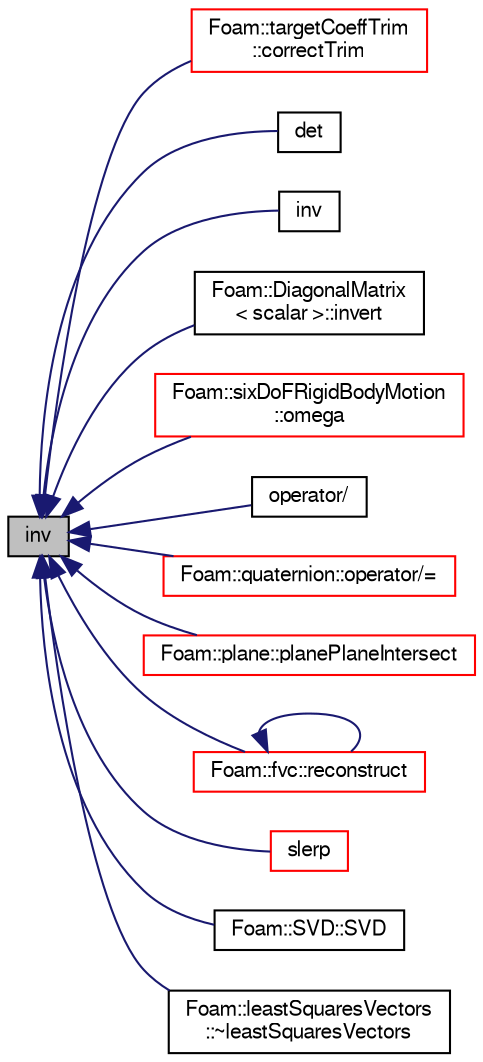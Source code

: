digraph "inv"
{
  bgcolor="transparent";
  edge [fontname="FreeSans",fontsize="10",labelfontname="FreeSans",labelfontsize="10"];
  node [fontname="FreeSans",fontsize="10",shape=record];
  rankdir="LR";
  Node39842 [label="inv",height=0.2,width=0.4,color="black", fillcolor="grey75", style="filled", fontcolor="black"];
  Node39842 -> Node39843 [dir="back",color="midnightblue",fontsize="10",style="solid",fontname="FreeSans"];
  Node39843 [label="Foam::targetCoeffTrim\l::correctTrim",height=0.2,width=0.4,color="red",URL="$a23514.html#ad37d5953b0d045bbcea4770e36fa384e",tooltip="Correct the model. "];
  Node39842 -> Node39845 [dir="back",color="midnightblue",fontsize="10",style="solid",fontname="FreeSans"];
  Node39845 [label="det",height=0.2,width=0.4,color="black",URL="$a21124.html#ab81bb4d39fae9044283ef63b1fc2abb3"];
  Node39842 -> Node39846 [dir="back",color="midnightblue",fontsize="10",style="solid",fontname="FreeSans"];
  Node39846 [label="inv",height=0.2,width=0.4,color="black",URL="$a21124.html#a3ad9e4d32752487c5484703f17230058"];
  Node39842 -> Node39847 [dir="back",color="midnightblue",fontsize="10",style="solid",fontname="FreeSans"];
  Node39847 [label="Foam::DiagonalMatrix\l\< scalar \>::invert",height=0.2,width=0.4,color="black",URL="$a26778.html#ad2071c6a5d578b8dc2a902bb1e741e8d",tooltip="Invert the diagonal matrix and return itself. "];
  Node39842 -> Node39848 [dir="back",color="midnightblue",fontsize="10",style="solid",fontname="FreeSans"];
  Node39848 [label="Foam::sixDoFRigidBodyMotion\l::omega",height=0.2,width=0.4,color="red",URL="$a29530.html#a82d25f29aa98277a0f9e7db54a5f7eee",tooltip="Return the angular velocity in the global frame. "];
  Node39842 -> Node39881 [dir="back",color="midnightblue",fontsize="10",style="solid",fontname="FreeSans"];
  Node39881 [label="operator/",height=0.2,width=0.4,color="black",URL="$a21124.html#a566e22acfeb0a28d25db838c317b1fb8"];
  Node39842 -> Node39882 [dir="back",color="midnightblue",fontsize="10",style="solid",fontname="FreeSans"];
  Node39882 [label="Foam::quaternion::operator/=",height=0.2,width=0.4,color="red",URL="$a28130.html#af73734c091d565857ef87bcd738e0509"];
  Node39842 -> Node39884 [dir="back",color="midnightblue",fontsize="10",style="solid",fontname="FreeSans"];
  Node39884 [label="Foam::plane::planePlaneIntersect",height=0.2,width=0.4,color="red",URL="$a27570.html#acf90d23d7099eab3f7e4e6f76f25738c",tooltip="Return the cutting point between this plane and two other planes. "];
  Node39842 -> Node39890 [dir="back",color="midnightblue",fontsize="10",style="solid",fontname="FreeSans"];
  Node39890 [label="Foam::fvc::reconstruct",height=0.2,width=0.4,color="red",URL="$a21134.html#ad3f62a925e1c910123bc88b6572e4b78"];
  Node39890 -> Node39890 [dir="back",color="midnightblue",fontsize="10",style="solid",fontname="FreeSans"];
  Node39842 -> Node39901 [dir="back",color="midnightblue",fontsize="10",style="solid",fontname="FreeSans"];
  Node39901 [label="slerp",height=0.2,width=0.4,color="red",URL="$a21124.html#ad99931d1155936b2d8aa2ce6651bce06",tooltip="Spherical linear interpolation of quaternions. "];
  Node39842 -> Node39905 [dir="back",color="midnightblue",fontsize="10",style="solid",fontname="FreeSans"];
  Node39905 [label="Foam::SVD::SVD",height=0.2,width=0.4,color="black",URL="$a27070.html#a940b7544844440cd3405fc856a6d9d42",tooltip="Construct from a rectangular Matrix. "];
  Node39842 -> Node39906 [dir="back",color="midnightblue",fontsize="10",style="solid",fontname="FreeSans"];
  Node39906 [label="Foam::leastSquaresVectors\l::~leastSquaresVectors",height=0.2,width=0.4,color="black",URL="$a22558.html#a174123ef1199fb59e95687bd040ab465",tooltip="Destructor. "];
}
